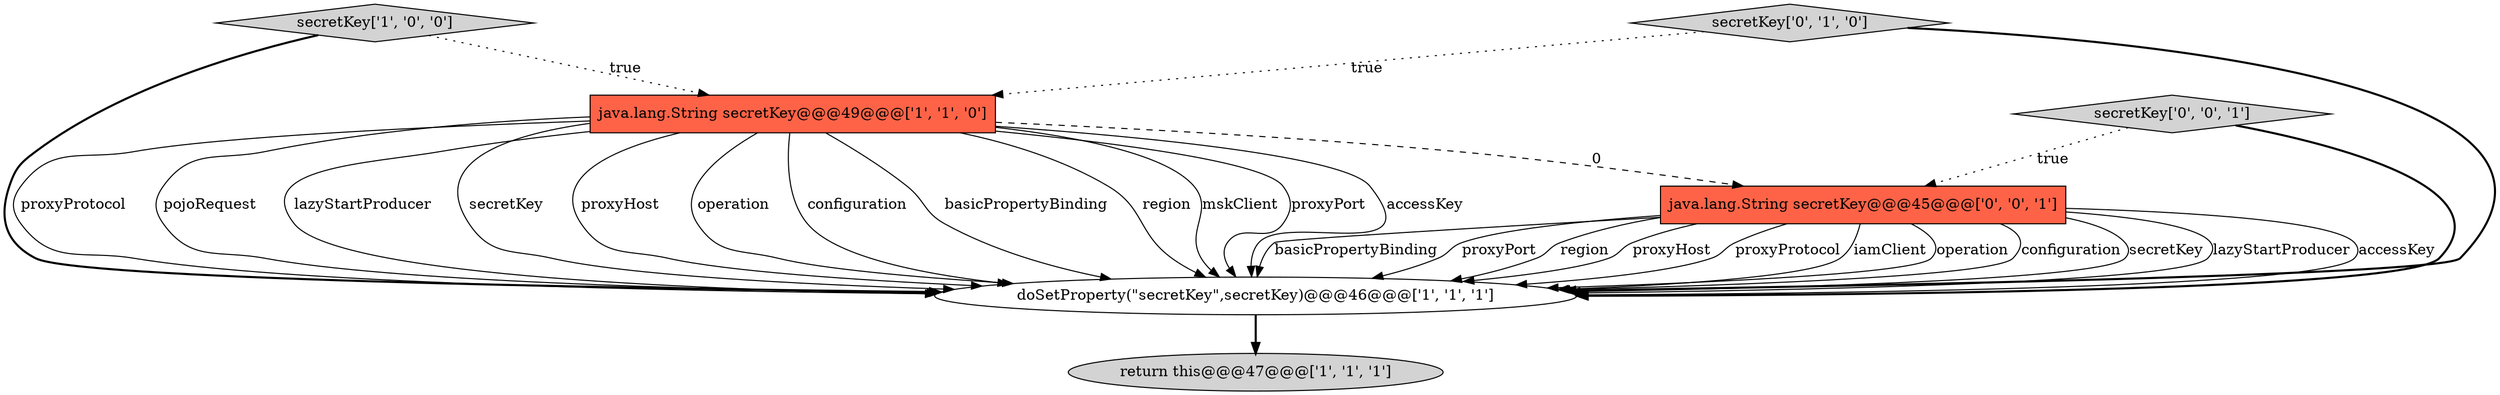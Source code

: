 digraph {
3 [style = filled, label = "return this@@@47@@@['1', '1', '1']", fillcolor = lightgray, shape = ellipse image = "AAA0AAABBB1BBB"];
1 [style = filled, label = "secretKey['1', '0', '0']", fillcolor = lightgray, shape = diamond image = "AAA0AAABBB1BBB"];
0 [style = filled, label = "doSetProperty(\"secretKey\",secretKey)@@@46@@@['1', '1', '1']", fillcolor = white, shape = ellipse image = "AAA0AAABBB1BBB"];
2 [style = filled, label = "java.lang.String secretKey@@@49@@@['1', '1', '0']", fillcolor = tomato, shape = box image = "AAA0AAABBB1BBB"];
6 [style = filled, label = "secretKey['0', '0', '1']", fillcolor = lightgray, shape = diamond image = "AAA0AAABBB3BBB"];
5 [style = filled, label = "java.lang.String secretKey@@@45@@@['0', '0', '1']", fillcolor = tomato, shape = box image = "AAA0AAABBB3BBB"];
4 [style = filled, label = "secretKey['0', '1', '0']", fillcolor = lightgray, shape = diamond image = "AAA0AAABBB2BBB"];
0->3 [style = bold, label=""];
2->0 [style = solid, label="proxyProtocol"];
5->0 [style = solid, label="basicPropertyBinding"];
5->0 [style = solid, label="proxyPort"];
5->0 [style = solid, label="region"];
2->0 [style = solid, label="pojoRequest"];
2->0 [style = solid, label="lazyStartProducer"];
2->0 [style = solid, label="secretKey"];
5->0 [style = solid, label="proxyHost"];
6->0 [style = bold, label=""];
5->0 [style = solid, label="proxyProtocol"];
1->0 [style = bold, label=""];
2->0 [style = solid, label="proxyHost"];
4->0 [style = bold, label=""];
4->2 [style = dotted, label="true"];
2->0 [style = solid, label="operation"];
5->0 [style = solid, label="iamClient"];
5->0 [style = solid, label="operation"];
2->5 [style = dashed, label="0"];
2->0 [style = solid, label="configuration"];
2->0 [style = solid, label="basicPropertyBinding"];
2->0 [style = solid, label="region"];
2->0 [style = solid, label="mskClient"];
5->0 [style = solid, label="configuration"];
5->0 [style = solid, label="secretKey"];
5->0 [style = solid, label="lazyStartProducer"];
2->0 [style = solid, label="proxyPort"];
2->0 [style = solid, label="accessKey"];
1->2 [style = dotted, label="true"];
5->0 [style = solid, label="accessKey"];
6->5 [style = dotted, label="true"];
}
